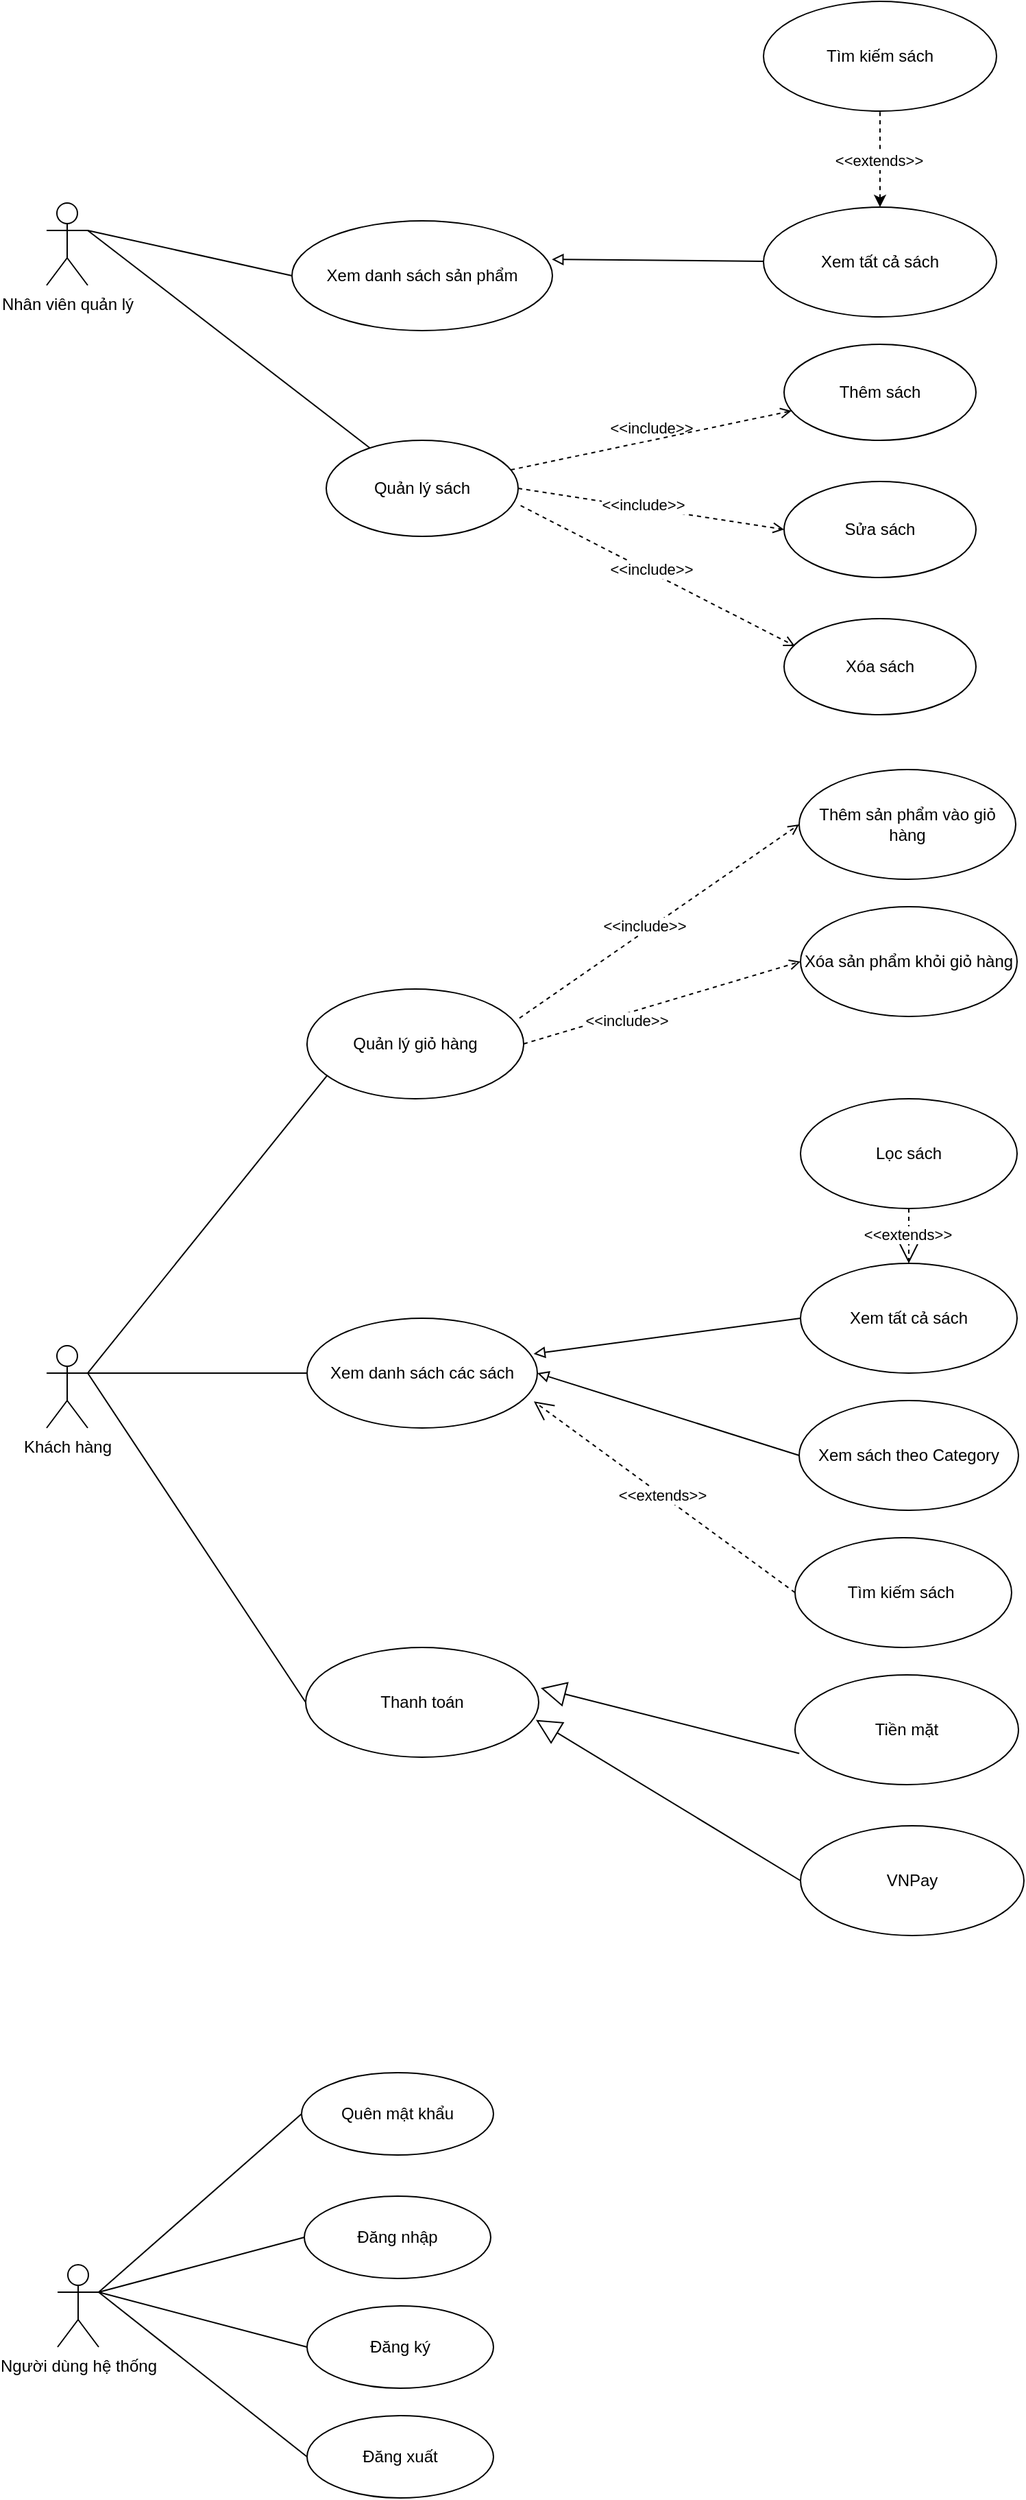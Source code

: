 <mxfile version="24.4.13" type="github">
  <diagram name="Page-1" id="u3ntJAfyLC8SVf5qIWdI">
    <mxGraphModel dx="2393" dy="690" grid="1" gridSize="10" guides="1" tooltips="1" connect="1" arrows="1" fold="1" page="0" pageScale="1" pageWidth="850" pageHeight="1100" math="0" shadow="0">
      <root>
        <mxCell id="0" />
        <mxCell id="1" parent="0" />
        <mxCell id="-VMlSRA08begzYnYpfQn-1" value="&lt;div&gt;Nhân viên quản lý&lt;/div&gt;" style="shape=umlActor;verticalLabelPosition=bottom;verticalAlign=top;html=1;outlineConnect=0;" parent="1" vertex="1">
          <mxGeometry x="-468" y="167" width="30" height="60" as="geometry" />
        </mxCell>
        <mxCell id="-VMlSRA08begzYnYpfQn-2" value="Xem danh sách sản phẩm" style="ellipse;whiteSpace=wrap;html=1;" parent="1" vertex="1">
          <mxGeometry x="-289" y="180" width="190" height="80" as="geometry" />
        </mxCell>
        <mxCell id="-VMlSRA08begzYnYpfQn-4" value="Xem tất cả sách" style="ellipse;whiteSpace=wrap;html=1;" parent="1" vertex="1">
          <mxGeometry x="55" y="170" width="170" height="80" as="geometry" />
        </mxCell>
        <mxCell id="-VMlSRA08begzYnYpfQn-5" value="" style="endArrow=none;html=1;rounded=0;exitX=0.998;exitY=0.351;exitDx=0;exitDy=0;startArrow=block;startFill=0;exitPerimeter=0;" parent="1" source="-VMlSRA08begzYnYpfQn-2" target="-VMlSRA08begzYnYpfQn-4" edge="1">
          <mxGeometry width="50" height="50" relative="1" as="geometry">
            <mxPoint x="-98" y="147" as="sourcePoint" />
            <mxPoint x="-70" y="75" as="targetPoint" />
          </mxGeometry>
        </mxCell>
        <mxCell id="-VMlSRA08begzYnYpfQn-8" value="Tìm kiếm sách" style="ellipse;whiteSpace=wrap;html=1;" parent="1" vertex="1">
          <mxGeometry x="55" y="20" width="170" height="80" as="geometry" />
        </mxCell>
        <mxCell id="-VMlSRA08begzYnYpfQn-9" value="" style="endArrow=none;html=1;rounded=0;exitX=0.5;exitY=0;exitDx=0;exitDy=0;entryX=0.5;entryY=1;entryDx=0;entryDy=0;dashed=1;startArrow=classic;startFill=1;" parent="1" source="-VMlSRA08begzYnYpfQn-4" target="-VMlSRA08begzYnYpfQn-8" edge="1">
          <mxGeometry width="50" height="50" relative="1" as="geometry">
            <mxPoint x="-8" y="407" as="sourcePoint" />
            <mxPoint x="42" y="357" as="targetPoint" />
          </mxGeometry>
        </mxCell>
        <mxCell id="-VMlSRA08begzYnYpfQn-10" value="&amp;lt;&amp;lt;extends&amp;gt;&amp;gt;" style="edgeLabel;html=1;align=center;verticalAlign=middle;resizable=0;points=[];" parent="-VMlSRA08begzYnYpfQn-9" vertex="1" connectable="0">
          <mxGeometry x="-0.035" y="1" relative="1" as="geometry">
            <mxPoint as="offset" />
          </mxGeometry>
        </mxCell>
        <mxCell id="6JA5m2EOfQR5cMNHUsiw-1" value="Quản lý sách" style="ellipse;whiteSpace=wrap;html=1;" parent="1" vertex="1">
          <mxGeometry x="-264" y="340" width="140" height="70" as="geometry" />
        </mxCell>
        <mxCell id="6JA5m2EOfQR5cMNHUsiw-2" value="" style="edgeStyle=none;html=1;endArrow=none;verticalAlign=bottom;rounded=0;exitX=1;exitY=0.333;exitDx=0;exitDy=0;exitPerimeter=0;" parent="1" source="-VMlSRA08begzYnYpfQn-1" target="6JA5m2EOfQR5cMNHUsiw-1" edge="1">
          <mxGeometry width="160" relative="1" as="geometry">
            <mxPoint x="-420" y="387" as="sourcePoint" />
            <mxPoint x="-260" y="387" as="targetPoint" />
          </mxGeometry>
        </mxCell>
        <mxCell id="6JA5m2EOfQR5cMNHUsiw-3" value="Thêm sách" style="ellipse;whiteSpace=wrap;html=1;" parent="1" vertex="1">
          <mxGeometry x="70" y="270" width="140" height="70" as="geometry" />
        </mxCell>
        <mxCell id="6JA5m2EOfQR5cMNHUsiw-7" value="&amp;lt;&amp;lt;include&amp;gt;&amp;gt;" style="edgeStyle=none;html=1;endArrow=open;verticalAlign=bottom;dashed=1;labelBackgroundColor=none;rounded=0;" parent="1" source="6JA5m2EOfQR5cMNHUsiw-1" target="6JA5m2EOfQR5cMNHUsiw-3" edge="1">
          <mxGeometry width="160" relative="1" as="geometry">
            <mxPoint x="-232" y="230" as="sourcePoint" />
            <mxPoint x="-72" y="230" as="targetPoint" />
          </mxGeometry>
        </mxCell>
        <mxCell id="b-xwDgMlkbF6p2s3-o6H-5" value="Khách hàng" style="shape=umlActor;verticalLabelPosition=bottom;verticalAlign=top;html=1;" parent="1" vertex="1">
          <mxGeometry x="-468" y="1000" width="30" height="60" as="geometry" />
        </mxCell>
        <mxCell id="b-xwDgMlkbF6p2s3-o6H-6" value="Xem danh sách các sách" style="ellipse;whiteSpace=wrap;html=1;" parent="1" vertex="1">
          <mxGeometry x="-278" y="980" width="168" height="80" as="geometry" />
        </mxCell>
        <mxCell id="b-xwDgMlkbF6p2s3-o6H-7" value="Xem tất cả sách" style="ellipse;whiteSpace=wrap;html=1;" parent="1" vertex="1">
          <mxGeometry x="82" y="940" width="158" height="80" as="geometry" />
        </mxCell>
        <mxCell id="b-xwDgMlkbF6p2s3-o6H-8" value="Xem sách theo Category" style="ellipse;whiteSpace=wrap;html=1;" parent="1" vertex="1">
          <mxGeometry x="81" y="1040" width="160" height="80" as="geometry" />
        </mxCell>
        <mxCell id="b-xwDgMlkbF6p2s3-o6H-9" value="Lọc sách" style="ellipse;whiteSpace=wrap;html=1;" parent="1" vertex="1">
          <mxGeometry x="82" y="820" width="158" height="80" as="geometry" />
        </mxCell>
        <mxCell id="b-xwDgMlkbF6p2s3-o6H-10" value="Tìm kiếm sách&amp;nbsp;" style="ellipse;whiteSpace=wrap;html=1;" parent="1" vertex="1">
          <mxGeometry x="78" y="1140" width="158" height="80" as="geometry" />
        </mxCell>
        <mxCell id="b-xwDgMlkbF6p2s3-o6H-13" value="" style="endArrow=none;endFill=0;endSize=24;html=1;rounded=0;entryX=0;entryY=0.5;entryDx=0;entryDy=0;exitX=0.984;exitY=0.325;exitDx=0;exitDy=0;exitPerimeter=0;startArrow=block;startFill=0;" parent="1" source="b-xwDgMlkbF6p2s3-o6H-6" target="b-xwDgMlkbF6p2s3-o6H-7" edge="1">
          <mxGeometry width="160" relative="1" as="geometry">
            <mxPoint x="-50" y="850" as="sourcePoint" />
            <mxPoint x="110" y="850" as="targetPoint" />
          </mxGeometry>
        </mxCell>
        <mxCell id="b-xwDgMlkbF6p2s3-o6H-14" value="" style="endArrow=none;endFill=0;endSize=24;html=1;rounded=0;exitX=1;exitY=0.5;exitDx=0;exitDy=0;startArrow=block;startFill=0;entryX=0;entryY=0.5;entryDx=0;entryDy=0;" parent="1" source="b-xwDgMlkbF6p2s3-o6H-6" target="b-xwDgMlkbF6p2s3-o6H-8" edge="1">
          <mxGeometry width="160" relative="1" as="geometry">
            <mxPoint x="-103" y="1016" as="sourcePoint" />
            <mxPoint x="80" y="1040" as="targetPoint" />
          </mxGeometry>
        </mxCell>
        <mxCell id="b-xwDgMlkbF6p2s3-o6H-15" value="" style="endArrow=open;endFill=1;endSize=12;html=1;rounded=0;exitX=0.5;exitY=1;exitDx=0;exitDy=0;entryX=0.5;entryY=0;entryDx=0;entryDy=0;dashed=1;" parent="1" source="b-xwDgMlkbF6p2s3-o6H-9" target="b-xwDgMlkbF6p2s3-o6H-7" edge="1">
          <mxGeometry width="160" relative="1" as="geometry">
            <mxPoint x="-60" y="1030" as="sourcePoint" />
            <mxPoint x="100" y="1030" as="targetPoint" />
          </mxGeometry>
        </mxCell>
        <mxCell id="b-xwDgMlkbF6p2s3-o6H-16" value="&amp;lt;&amp;lt;extends&amp;gt;&amp;gt;" style="edgeLabel;html=1;align=center;verticalAlign=middle;resizable=0;points=[];" parent="b-xwDgMlkbF6p2s3-o6H-15" vertex="1" connectable="0">
          <mxGeometry x="-0.082" y="-1" relative="1" as="geometry">
            <mxPoint as="offset" />
          </mxGeometry>
        </mxCell>
        <mxCell id="b-xwDgMlkbF6p2s3-o6H-17" value="" style="endArrow=none;endFill=0;endSize=24;html=1;rounded=0;exitX=1;exitY=0.333;exitDx=0;exitDy=0;exitPerimeter=0;entryX=0;entryY=0.5;entryDx=0;entryDy=0;" parent="1" source="b-xwDgMlkbF6p2s3-o6H-5" target="b-xwDgMlkbF6p2s3-o6H-6" edge="1">
          <mxGeometry width="160" relative="1" as="geometry">
            <mxPoint x="-300" y="1020" as="sourcePoint" />
            <mxPoint x="-280" y="1020" as="targetPoint" />
          </mxGeometry>
        </mxCell>
        <mxCell id="b-xwDgMlkbF6p2s3-o6H-18" value="" style="endArrow=open;endFill=1;endSize=12;html=1;rounded=0;entryX=0.985;entryY=0.758;entryDx=0;entryDy=0;entryPerimeter=0;exitX=0;exitY=0.5;exitDx=0;exitDy=0;dashed=1;" parent="1" source="b-xwDgMlkbF6p2s3-o6H-10" target="b-xwDgMlkbF6p2s3-o6H-6" edge="1">
          <mxGeometry width="160" relative="1" as="geometry">
            <mxPoint x="-140" y="1190" as="sourcePoint" />
            <mxPoint x="20" y="1190" as="targetPoint" />
          </mxGeometry>
        </mxCell>
        <mxCell id="b-xwDgMlkbF6p2s3-o6H-19" value="&amp;lt;&amp;lt;extends&amp;gt;&amp;gt;" style="edgeLabel;html=1;align=center;verticalAlign=middle;resizable=0;points=[];" parent="b-xwDgMlkbF6p2s3-o6H-18" vertex="1" connectable="0">
          <mxGeometry x="0.019" relative="1" as="geometry">
            <mxPoint as="offset" />
          </mxGeometry>
        </mxCell>
        <mxCell id="qE0ibQHFshXTXnqlMyk--1" value="Sửa sách" style="ellipse;whiteSpace=wrap;html=1;" parent="1" vertex="1">
          <mxGeometry x="70" y="370" width="140" height="70" as="geometry" />
        </mxCell>
        <mxCell id="qE0ibQHFshXTXnqlMyk--2" value="Xóa sách" style="ellipse;whiteSpace=wrap;html=1;" parent="1" vertex="1">
          <mxGeometry x="70" y="470" width="140" height="70" as="geometry" />
        </mxCell>
        <mxCell id="qE0ibQHFshXTXnqlMyk--7" value="" style="endArrow=open;dashed=1;html=1;rounded=0;entryX=0;entryY=0.5;entryDx=0;entryDy=0;exitX=1;exitY=0.5;exitDx=0;exitDy=0;endFill=0;" parent="1" source="6JA5m2EOfQR5cMNHUsiw-1" target="qE0ibQHFshXTXnqlMyk--1" edge="1">
          <mxGeometry width="50" height="50" relative="1" as="geometry">
            <mxPoint x="-162" y="550" as="sourcePoint" />
            <mxPoint x="-112" y="500" as="targetPoint" />
          </mxGeometry>
        </mxCell>
        <mxCell id="qE0ibQHFshXTXnqlMyk--9" value="&amp;lt;&amp;lt;include&amp;gt;&amp;gt;" style="edgeLabel;html=1;align=center;verticalAlign=middle;resizable=0;points=[];" parent="qE0ibQHFshXTXnqlMyk--7" vertex="1" connectable="0">
          <mxGeometry x="-0.064" y="2" relative="1" as="geometry">
            <mxPoint as="offset" />
          </mxGeometry>
        </mxCell>
        <mxCell id="qE0ibQHFshXTXnqlMyk--11" value="" style="endArrow=open;dashed=1;html=1;rounded=0;entryX=0.057;entryY=0.286;entryDx=0;entryDy=0;entryPerimeter=0;exitX=1.013;exitY=0.68;exitDx=0;exitDy=0;exitPerimeter=0;endFill=0;" parent="1" source="6JA5m2EOfQR5cMNHUsiw-1" target="qE0ibQHFshXTXnqlMyk--2" edge="1">
          <mxGeometry width="50" height="50" relative="1" as="geometry">
            <mxPoint x="-162" y="550" as="sourcePoint" />
            <mxPoint x="-112" y="500" as="targetPoint" />
          </mxGeometry>
        </mxCell>
        <mxCell id="qE0ibQHFshXTXnqlMyk--12" value="&amp;lt;&amp;lt;include&amp;gt;&amp;gt;" style="edgeLabel;html=1;align=center;verticalAlign=middle;resizable=0;points=[];" parent="qE0ibQHFshXTXnqlMyk--11" vertex="1" connectable="0">
          <mxGeometry x="-0.058" y="2" relative="1" as="geometry">
            <mxPoint as="offset" />
          </mxGeometry>
        </mxCell>
        <mxCell id="qE0ibQHFshXTXnqlMyk--14" value="Thanh toán" style="ellipse;whiteSpace=wrap;html=1;" parent="1" vertex="1">
          <mxGeometry x="-279" y="1220" width="170" height="80" as="geometry" />
        </mxCell>
        <mxCell id="qE0ibQHFshXTXnqlMyk--15" value="Tiền mặt" style="ellipse;whiteSpace=wrap;html=1;" parent="1" vertex="1">
          <mxGeometry x="78" y="1240" width="163" height="80" as="geometry" />
        </mxCell>
        <mxCell id="qE0ibQHFshXTXnqlMyk--16" value="VNPay" style="ellipse;whiteSpace=wrap;html=1;" parent="1" vertex="1">
          <mxGeometry x="82" y="1350" width="163" height="80" as="geometry" />
        </mxCell>
        <mxCell id="qE0ibQHFshXTXnqlMyk--17" value="" style="endArrow=block;endSize=16;endFill=0;html=1;rounded=0;exitX=0;exitY=0.5;exitDx=0;exitDy=0;entryX=0.988;entryY=0.66;entryDx=0;entryDy=0;entryPerimeter=0;" parent="1" source="qE0ibQHFshXTXnqlMyk--16" edge="1" target="qE0ibQHFshXTXnqlMyk--14">
          <mxGeometry width="160" relative="1" as="geometry">
            <mxPoint x="10" y="1520" as="sourcePoint" />
            <mxPoint x="-110" y="1470" as="targetPoint" />
          </mxGeometry>
        </mxCell>
        <mxCell id="qE0ibQHFshXTXnqlMyk--18" value="" style="endArrow=block;endSize=16;endFill=0;html=1;rounded=0;exitX=0.019;exitY=0.716;exitDx=0;exitDy=0;exitPerimeter=0;entryX=1.009;entryY=0.37;entryDx=0;entryDy=0;entryPerimeter=0;" parent="1" source="qE0ibQHFshXTXnqlMyk--15" target="qE0ibQHFshXTXnqlMyk--14" edge="1">
          <mxGeometry width="160" relative="1" as="geometry">
            <mxPoint x="91" y="1520" as="sourcePoint" />
            <mxPoint x="-100" y="1480" as="targetPoint" />
          </mxGeometry>
        </mxCell>
        <mxCell id="qE0ibQHFshXTXnqlMyk--25" value="" style="endArrow=none;html=1;rounded=0;entryX=0;entryY=0.5;entryDx=0;entryDy=0;exitX=1;exitY=0.333;exitDx=0;exitDy=0;exitPerimeter=0;" parent="1" source="b-xwDgMlkbF6p2s3-o6H-5" target="qE0ibQHFshXTXnqlMyk--14" edge="1">
          <mxGeometry width="50" height="50" relative="1" as="geometry">
            <mxPoint x="-420" y="1020" as="sourcePoint" />
            <mxPoint x="-268" y="1292" as="targetPoint" />
          </mxGeometry>
        </mxCell>
        <mxCell id="qE0ibQHFshXTXnqlMyk--26" value="Quản lý giỏ hàng" style="ellipse;whiteSpace=wrap;html=1;" parent="1" vertex="1">
          <mxGeometry x="-278" y="740" width="158" height="80" as="geometry" />
        </mxCell>
        <mxCell id="qE0ibQHFshXTXnqlMyk--27" value="" style="endArrow=none;endFill=0;endSize=24;html=1;rounded=0;exitX=1;exitY=0.333;exitDx=0;exitDy=0;exitPerimeter=0;entryX=0.092;entryY=0.79;entryDx=0;entryDy=0;entryPerimeter=0;" parent="1" source="b-xwDgMlkbF6p2s3-o6H-5" target="qE0ibQHFshXTXnqlMyk--26" edge="1">
          <mxGeometry width="160" relative="1" as="geometry">
            <mxPoint x="-428" y="1030" as="sourcePoint" />
            <mxPoint x="-268" y="1030" as="targetPoint" />
          </mxGeometry>
        </mxCell>
        <mxCell id="qE0ibQHFshXTXnqlMyk--28" value="Xóa sản phẩm khỏi giỏ hàng" style="ellipse;whiteSpace=wrap;html=1;" parent="1" vertex="1">
          <mxGeometry x="82" y="680" width="158" height="80" as="geometry" />
        </mxCell>
        <mxCell id="qE0ibQHFshXTXnqlMyk--29" value="" style="endArrow=open;html=1;rounded=0;entryX=0;entryY=0.5;entryDx=0;entryDy=0;exitX=1;exitY=0.5;exitDx=0;exitDy=0;dashed=1;endFill=0;" parent="1" source="qE0ibQHFshXTXnqlMyk--26" target="qE0ibQHFshXTXnqlMyk--28" edge="1">
          <mxGeometry width="50" height="50" relative="1" as="geometry">
            <mxPoint x="-250" y="890" as="sourcePoint" />
            <mxPoint x="-200" y="840" as="targetPoint" />
          </mxGeometry>
        </mxCell>
        <mxCell id="qE0ibQHFshXTXnqlMyk--30" value="&amp;lt;&amp;lt;include&amp;gt;&amp;gt;" style="edgeLabel;html=1;align=center;verticalAlign=middle;resizable=0;points=[];" parent="qE0ibQHFshXTXnqlMyk--29" vertex="1" connectable="0">
          <mxGeometry x="-0.285" y="-4" relative="1" as="geometry">
            <mxPoint x="1" as="offset" />
          </mxGeometry>
        </mxCell>
        <mxCell id="Ypi5s6JBOBEy7CImBllw-2" value="Thêm sản phẩm vào giỏ hàng" style="ellipse;whiteSpace=wrap;html=1;" vertex="1" parent="1">
          <mxGeometry x="81" y="580" width="158" height="80" as="geometry" />
        </mxCell>
        <mxCell id="Ypi5s6JBOBEy7CImBllw-3" value="" style="endArrow=open;dashed=1;html=1;rounded=0;entryX=0;entryY=0.5;entryDx=0;entryDy=0;exitX=0.981;exitY=0.265;exitDx=0;exitDy=0;exitPerimeter=0;endFill=0;" edge="1" parent="1" source="qE0ibQHFshXTXnqlMyk--26" target="Ypi5s6JBOBEy7CImBllw-2">
          <mxGeometry width="50" height="50" relative="1" as="geometry">
            <mxPoint x="-210" y="710" as="sourcePoint" />
            <mxPoint x="-160" y="660" as="targetPoint" />
          </mxGeometry>
        </mxCell>
        <mxCell id="Ypi5s6JBOBEy7CImBllw-5" value="&amp;lt;&amp;lt;include&amp;gt;&amp;gt;" style="edgeLabel;html=1;align=center;verticalAlign=middle;resizable=0;points=[];" vertex="1" connectable="0" parent="Ypi5s6JBOBEy7CImBllw-3">
          <mxGeometry x="-0.09" y="4" relative="1" as="geometry">
            <mxPoint as="offset" />
          </mxGeometry>
        </mxCell>
        <mxCell id="Ypi5s6JBOBEy7CImBllw-6" value="Người dùng hệ thống" style="shape=umlActor;verticalLabelPosition=bottom;verticalAlign=top;html=1;outlineConnect=0;" vertex="1" parent="1">
          <mxGeometry x="-460" y="1670" width="30" height="60" as="geometry" />
        </mxCell>
        <mxCell id="Ypi5s6JBOBEy7CImBllw-7" value="Đăng nhập" style="ellipse;whiteSpace=wrap;html=1;" vertex="1" parent="1">
          <mxGeometry x="-280" y="1620" width="136" height="60" as="geometry" />
        </mxCell>
        <mxCell id="Ypi5s6JBOBEy7CImBllw-8" value="Đăng ký" style="ellipse;whiteSpace=wrap;html=1;" vertex="1" parent="1">
          <mxGeometry x="-278" y="1700" width="136" height="60" as="geometry" />
        </mxCell>
        <mxCell id="Ypi5s6JBOBEy7CImBllw-9" value="Đăng xuất" style="ellipse;whiteSpace=wrap;html=1;" vertex="1" parent="1">
          <mxGeometry x="-278" y="1780" width="136" height="60" as="geometry" />
        </mxCell>
        <mxCell id="Ypi5s6JBOBEy7CImBllw-10" value="Quên mật khẩu" style="ellipse;whiteSpace=wrap;html=1;" vertex="1" parent="1">
          <mxGeometry x="-282" y="1530" width="140" height="60" as="geometry" />
        </mxCell>
        <mxCell id="Ypi5s6JBOBEy7CImBllw-11" value="" style="endArrow=none;html=1;rounded=0;entryX=0;entryY=0.5;entryDx=0;entryDy=0;exitX=1;exitY=0.333;exitDx=0;exitDy=0;exitPerimeter=0;" edge="1" parent="1" source="Ypi5s6JBOBEy7CImBllw-6" target="Ypi5s6JBOBEy7CImBllw-10">
          <mxGeometry width="50" height="50" relative="1" as="geometry">
            <mxPoint x="-560" y="1550" as="sourcePoint" />
            <mxPoint x="-510" y="1500" as="targetPoint" />
          </mxGeometry>
        </mxCell>
        <mxCell id="Ypi5s6JBOBEy7CImBllw-12" value="" style="endArrow=none;html=1;rounded=0;entryX=0;entryY=0.5;entryDx=0;entryDy=0;exitX=1;exitY=0.333;exitDx=0;exitDy=0;exitPerimeter=0;" edge="1" parent="1" source="Ypi5s6JBOBEy7CImBllw-6" target="Ypi5s6JBOBEy7CImBllw-7">
          <mxGeometry width="50" height="50" relative="1" as="geometry">
            <mxPoint x="-560" y="1550" as="sourcePoint" />
            <mxPoint x="-510" y="1500" as="targetPoint" />
          </mxGeometry>
        </mxCell>
        <mxCell id="Ypi5s6JBOBEy7CImBllw-15" value="" style="endArrow=none;html=1;rounded=0;entryX=0;entryY=0.5;entryDx=0;entryDy=0;exitX=1;exitY=0.333;exitDx=0;exitDy=0;exitPerimeter=0;" edge="1" parent="1" source="Ypi5s6JBOBEy7CImBllw-6" target="Ypi5s6JBOBEy7CImBllw-8">
          <mxGeometry width="50" height="50" relative="1" as="geometry">
            <mxPoint x="-560" y="1550" as="sourcePoint" />
            <mxPoint x="-510" y="1500" as="targetPoint" />
          </mxGeometry>
        </mxCell>
        <mxCell id="Ypi5s6JBOBEy7CImBllw-16" value="" style="endArrow=none;html=1;rounded=0;entryX=0;entryY=0.5;entryDx=0;entryDy=0;exitX=1;exitY=0.333;exitDx=0;exitDy=0;exitPerimeter=0;" edge="1" parent="1" source="Ypi5s6JBOBEy7CImBllw-6" target="Ypi5s6JBOBEy7CImBllw-9">
          <mxGeometry width="50" height="50" relative="1" as="geometry">
            <mxPoint x="-560" y="1550" as="sourcePoint" />
            <mxPoint x="-510" y="1500" as="targetPoint" />
          </mxGeometry>
        </mxCell>
        <mxCell id="Ypi5s6JBOBEy7CImBllw-18" value="" style="endArrow=none;html=1;rounded=0;entryX=0;entryY=0.5;entryDx=0;entryDy=0;exitX=1;exitY=0.333;exitDx=0;exitDy=0;exitPerimeter=0;" edge="1" parent="1" source="-VMlSRA08begzYnYpfQn-1" target="-VMlSRA08begzYnYpfQn-2">
          <mxGeometry width="50" height="50" relative="1" as="geometry">
            <mxPoint x="-750" y="530" as="sourcePoint" />
            <mxPoint x="-700" y="480" as="targetPoint" />
          </mxGeometry>
        </mxCell>
      </root>
    </mxGraphModel>
  </diagram>
</mxfile>
